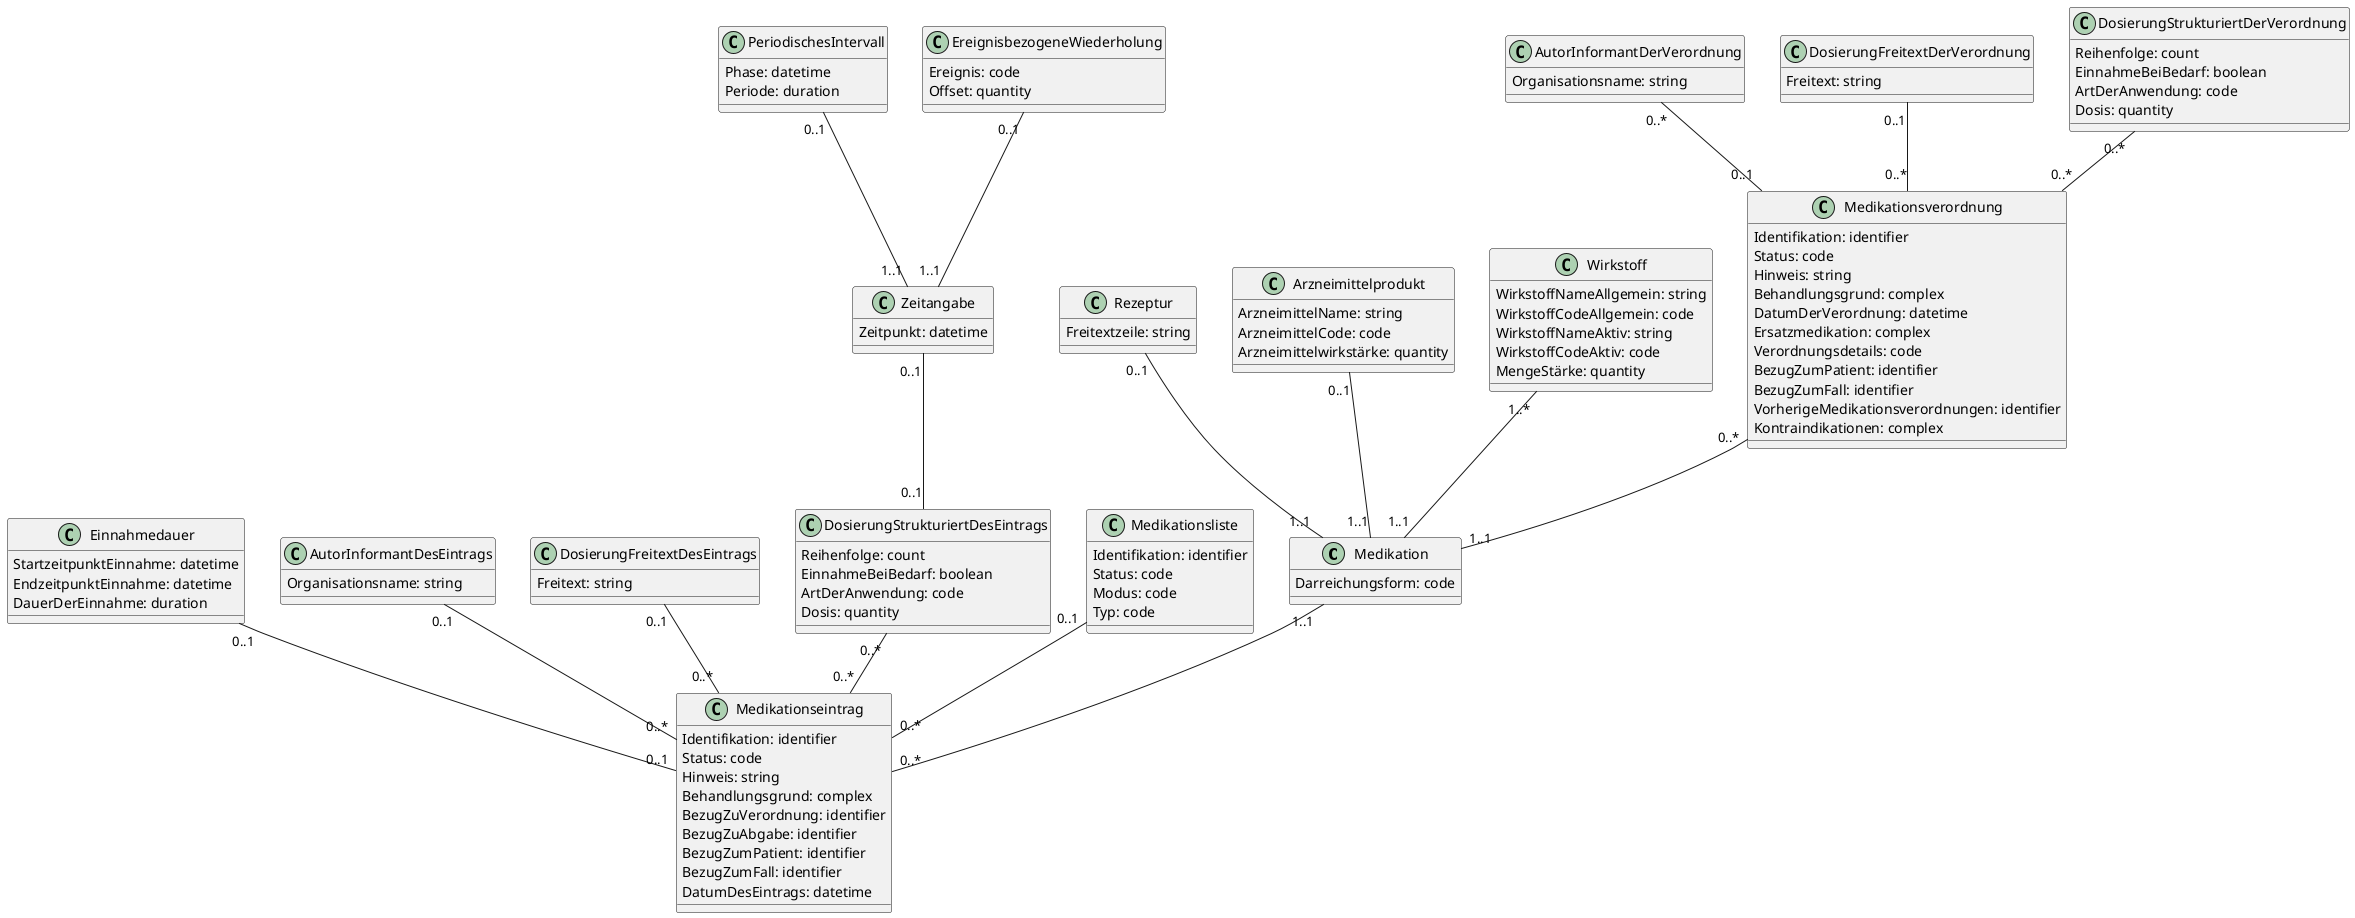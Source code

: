 @startuml "Medikation"

class Medikation {
    Darreichungsform: code
}

Medikation "1..1" -- "0..*" Medikationseintrag

class Rezeptur {
    Freitextzeile: string
}

Rezeptur "0..1" -- "1..1" Medikation

class Arzneimittelprodukt {
    ArzneimittelName: string
    ArzneimittelCode: code
    Arzneimittelwirkstärke: quantity
}

Arzneimittelprodukt "0..1" -- "1..1" Medikation

class Wirkstoff {
    WirkstoffNameAllgemein: string
    WirkstoffCodeAllgemein: code
    WirkstoffNameAktiv: string
    WirkstoffCodeAktiv: code
    MengeStärke: quantity
}

Wirkstoff "1..*" -- "1..1" Medikation

class Medikationseintrag {
    Identifikation: identifier
    Status: code 
    Hinweis: string 
    Behandlungsgrund: complex
    BezugZuVerordnung: identifier
    BezugZuAbgabe: identifier 
    BezugZumPatient: identifier
    BezugZumFall: identifier 
    DatumDesEintrags: datetime 
}

class Einnahmedauer {
    StartzeitpunktEinnahme: datetime
    EndzeitpunktEinnahme: datetime 
    DauerDerEinnahme: duration
}

Einnahmedauer "0..1" -- "0..1" Medikationseintrag

class AutorInformantDesEintrags {
    Organisationsname: string 
}

AutorInformantDesEintrags "0..1" -- "0..*" Medikationseintrag

class DosierungFreitextDesEintrags {
    Freitext: string
}

DosierungFreitextDesEintrags "0..1" -- "0..*" Medikationseintrag

class DosierungStrukturiertDesEintrags {
    Reihenfolge: count 
    EinnahmeBeiBedarf: boolean
    ArtDerAnwendung: code
    Dosis: quantity
}

DosierungStrukturiertDesEintrags "0..*" -- "0..*" Medikationseintrag

class Zeitangabe {
    Zeitpunkt: datetime
}

Zeitangabe "0..1" -- "0..1" DosierungStrukturiertDesEintrags

class PeriodischesIntervall {
    Phase: datetime
    Periode: duration
}

PeriodischesIntervall "0..1" -- "1..1" Zeitangabe

class EreignisbezogeneWiederholung {
    Ereignis: code
    Offset: quantity
}

EreignisbezogeneWiederholung "0..1" -- "1..1" Zeitangabe

class Medikationsliste {
    Identifikation: identifier
    Status: code
    Modus: code
    Typ: code
}

Medikationsliste "0..1" -- "0..*" Medikationseintrag

class Medikationsverordnung {
    Identifikation: identifier
    Status: code
    Hinweis: string
    Behandlungsgrund: complex
    DatumDerVerordnung: datetime
    Ersatzmedikation: complex
    Verordnungsdetails: code
    BezugZumPatient: identifier
    BezugZumFall: identifier
    VorherigeMedikationsverordnungen: identifier
    Kontraindikationen: complex
}

Medikationsverordnung "0..*" -- "1..1" Medikation

class AutorInformantDerVerordnung {
    Organisationsname: string
}

AutorInformantDerVerordnung "0..*" -- "0..1" Medikationsverordnung

class DosierungFreitextDerVerordnung {
    Freitext: string
}

DosierungFreitextDerVerordnung "0..1" -- "0..*" Medikationsverordnung

class DosierungStrukturiertDerVerordnung {
    Reihenfolge: count
    EinnahmeBeiBedarf: boolean
    ArtDerAnwendung: code
    Dosis: quantity
}

DosierungStrukturiertDerVerordnung "0..*" -- "0..*" Medikationsverordnung

